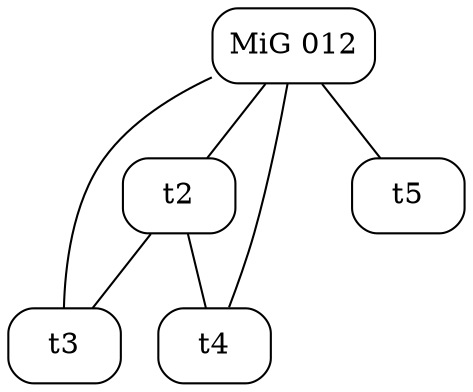 graph G {
  node[shape=box, style=rounded];
  "MiG 012" -- t2 [weight=7.2];
  "MiG 012" -- t3 [weight=9.149];
  "MiG 012" -- t4 [weight=9.686];
  "MiG 012" -- t5 [weight=20];
  t2 -- t3 [weight=2];
  t2 -- t4 [weight=10];

}
